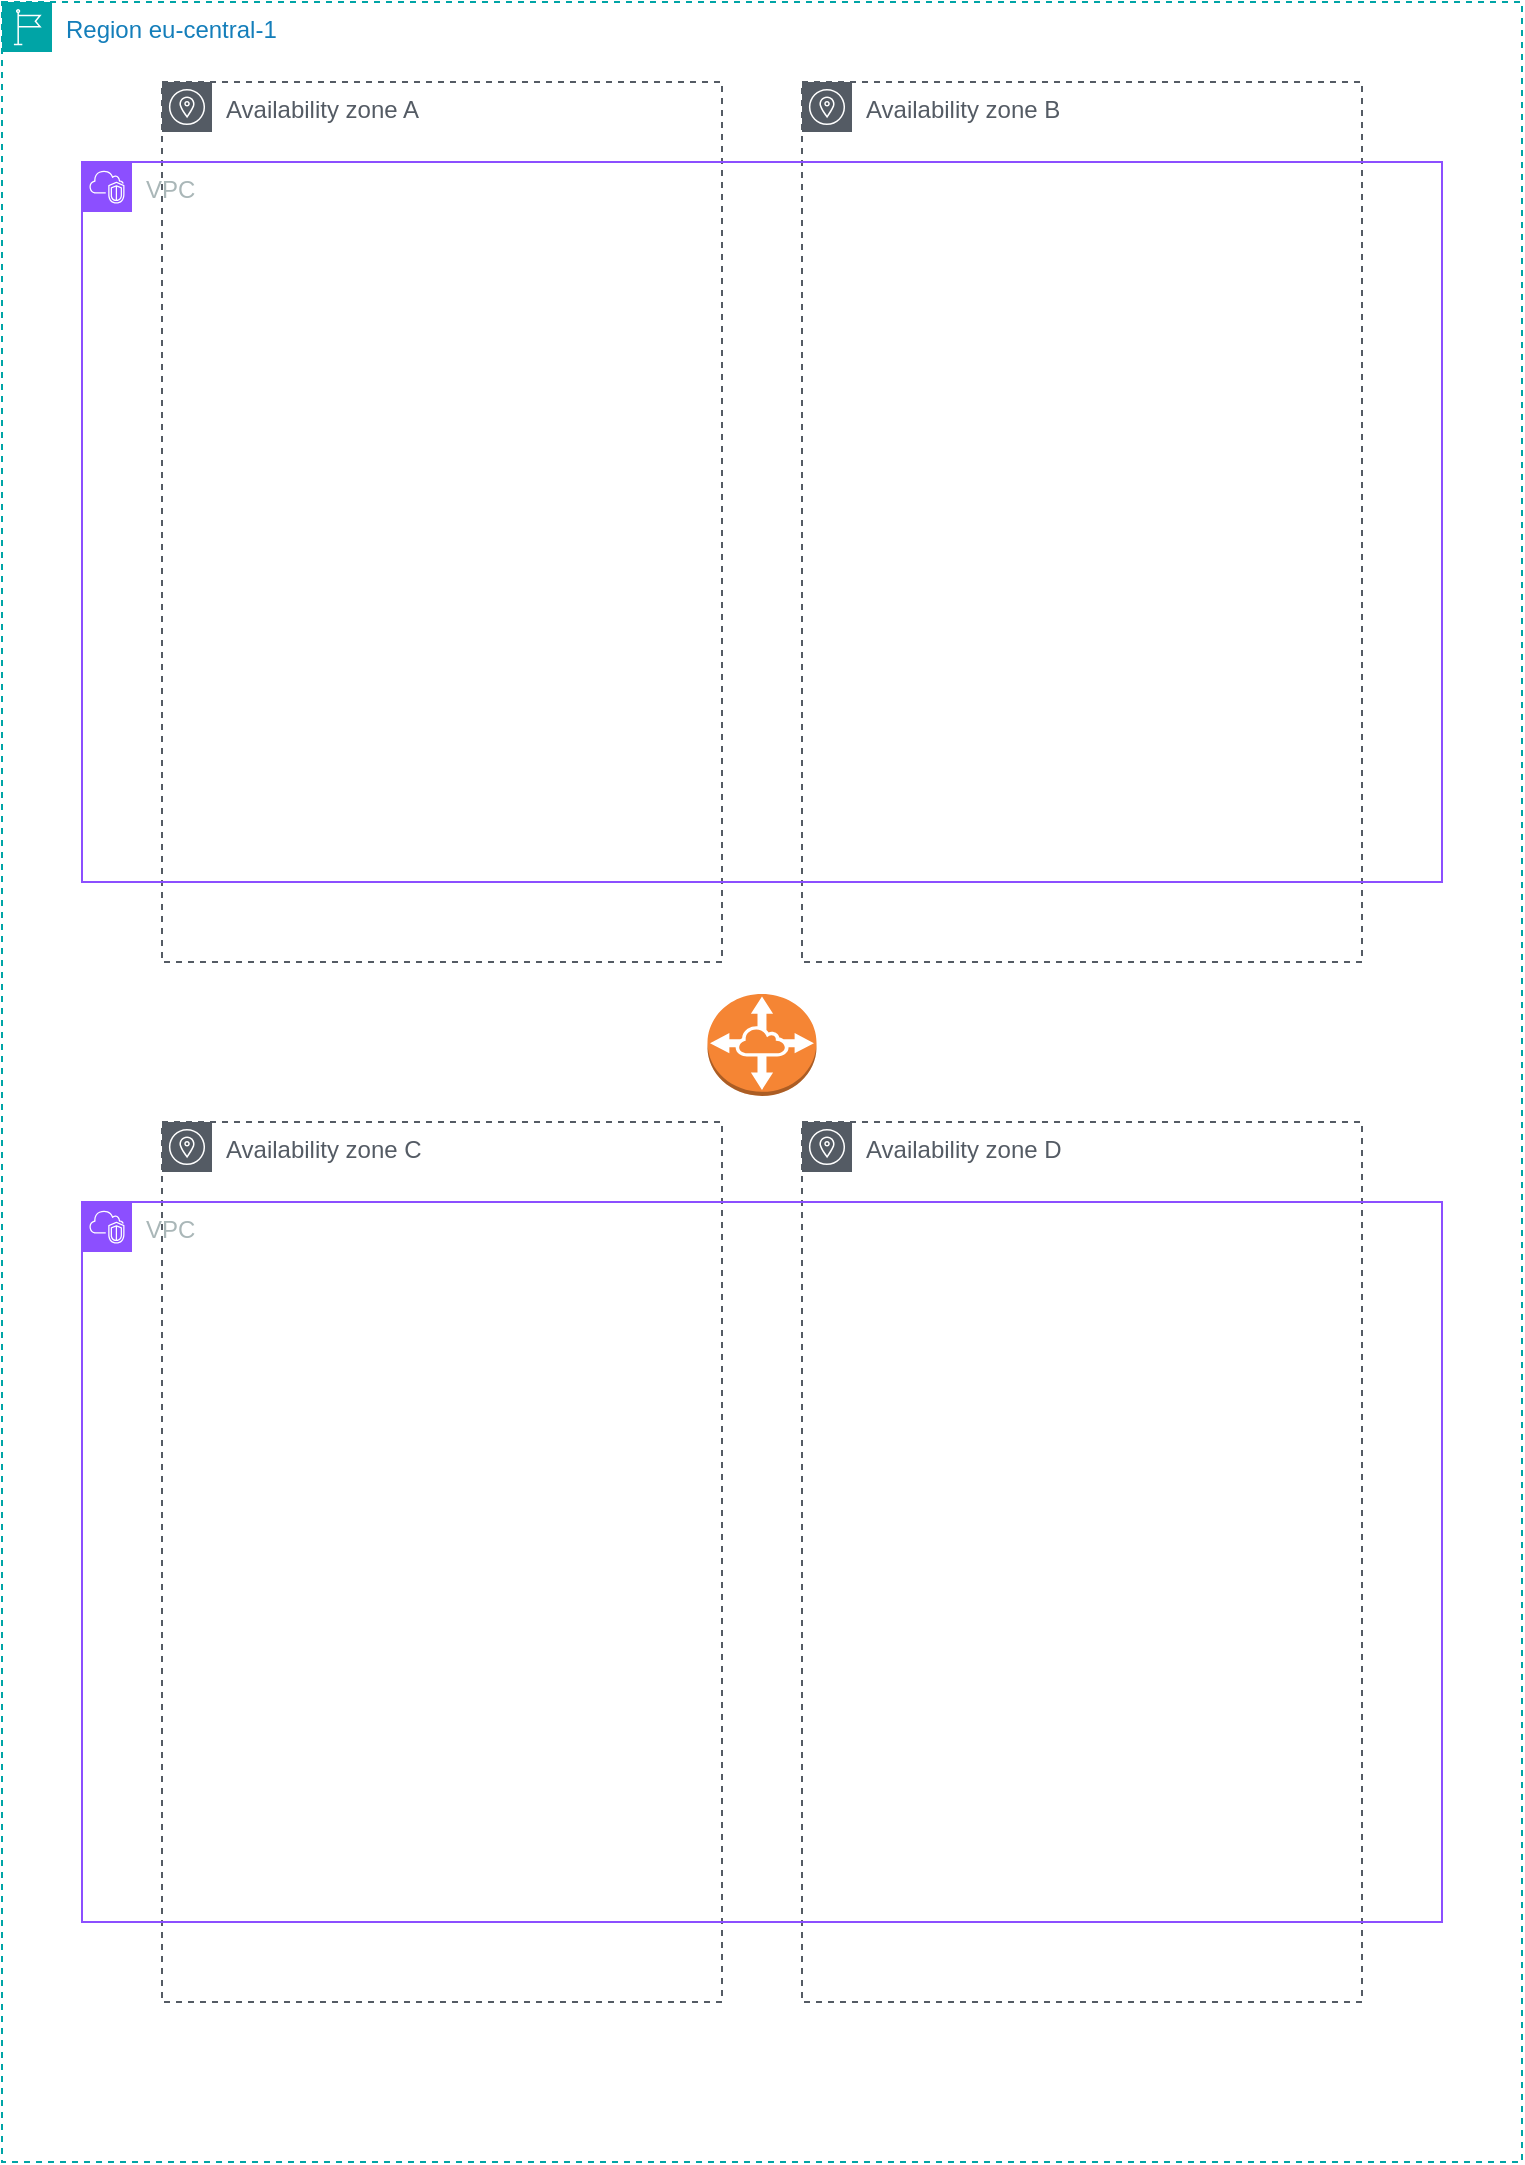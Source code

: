 <mxfile version="22.1.18" type="github">
  <diagram name="Page-1" id="b6D4jz3HzjE1hiPzRdWD">
    <mxGraphModel dx="1404" dy="701" grid="1" gridSize="10" guides="1" tooltips="1" connect="1" arrows="1" fold="1" page="1" pageScale="1" pageWidth="827" pageHeight="1169" math="0" shadow="0">
      <root>
        <mxCell id="0" />
        <mxCell id="1" parent="0" />
        <mxCell id="S3IekiKiwkdov-VBDk4H-1" value="Region eu-central-1" style="points=[[0,0],[0.25,0],[0.5,0],[0.75,0],[1,0],[1,0.25],[1,0.5],[1,0.75],[1,1],[0.75,1],[0.5,1],[0.25,1],[0,1],[0,0.75],[0,0.5],[0,0.25]];outlineConnect=0;gradientColor=none;html=1;whiteSpace=wrap;fontSize=12;fontStyle=0;container=1;pointerEvents=0;collapsible=0;recursiveResize=0;shape=mxgraph.aws4.group;grIcon=mxgraph.aws4.group_region;strokeColor=#00A4A6;fillColor=none;verticalAlign=top;align=left;spacingLeft=30;fontColor=#147EBA;dashed=1;" vertex="1" parent="1">
          <mxGeometry x="40" y="40" width="760" height="1080" as="geometry" />
        </mxCell>
        <mxCell id="S3IekiKiwkdov-VBDk4H-2" value="Availability zone A" style="sketch=0;outlineConnect=0;gradientColor=none;html=1;whiteSpace=wrap;fontSize=12;fontStyle=0;shape=mxgraph.aws4.group;grIcon=mxgraph.aws4.group_availability_zone;strokeColor=#545B64;fillColor=none;verticalAlign=top;align=left;spacingLeft=30;fontColor=#545B64;dashed=1;" vertex="1" parent="S3IekiKiwkdov-VBDk4H-1">
          <mxGeometry x="80" y="40" width="280" height="440" as="geometry" />
        </mxCell>
        <mxCell id="S3IekiKiwkdov-VBDk4H-3" value="Availability zone C" style="sketch=0;outlineConnect=0;gradientColor=none;html=1;whiteSpace=wrap;fontSize=12;fontStyle=0;shape=mxgraph.aws4.group;grIcon=mxgraph.aws4.group_availability_zone;strokeColor=#545B64;fillColor=none;verticalAlign=top;align=left;spacingLeft=30;fontColor=#545B64;dashed=1;" vertex="1" parent="S3IekiKiwkdov-VBDk4H-1">
          <mxGeometry x="80" y="560" width="280" height="440" as="geometry" />
        </mxCell>
        <mxCell id="S3IekiKiwkdov-VBDk4H-4" value="Availability zone D" style="sketch=0;outlineConnect=0;gradientColor=none;html=1;whiteSpace=wrap;fontSize=12;fontStyle=0;shape=mxgraph.aws4.group;grIcon=mxgraph.aws4.group_availability_zone;strokeColor=#545B64;fillColor=none;verticalAlign=top;align=left;spacingLeft=30;fontColor=#545B64;dashed=1;" vertex="1" parent="S3IekiKiwkdov-VBDk4H-1">
          <mxGeometry x="400" y="560" width="280" height="440" as="geometry" />
        </mxCell>
        <mxCell id="S3IekiKiwkdov-VBDk4H-5" value="Availability zone B" style="sketch=0;outlineConnect=0;gradientColor=none;html=1;whiteSpace=wrap;fontSize=12;fontStyle=0;shape=mxgraph.aws4.group;grIcon=mxgraph.aws4.group_availability_zone;strokeColor=#545B64;fillColor=none;verticalAlign=top;align=left;spacingLeft=30;fontColor=#545B64;dashed=1;" vertex="1" parent="S3IekiKiwkdov-VBDk4H-1">
          <mxGeometry x="400" y="40" width="280" height="440" as="geometry" />
        </mxCell>
        <mxCell id="S3IekiKiwkdov-VBDk4H-6" value="" style="outlineConnect=0;dashed=0;verticalLabelPosition=bottom;verticalAlign=top;align=center;html=1;shape=mxgraph.aws3.vpc_peering;fillColor=#F58534;gradientColor=none;" vertex="1" parent="S3IekiKiwkdov-VBDk4H-1">
          <mxGeometry x="352.75" y="496" width="54.5" height="51" as="geometry" />
        </mxCell>
        <mxCell id="S3IekiKiwkdov-VBDk4H-9" value="VPC" style="points=[[0,0],[0.25,0],[0.5,0],[0.75,0],[1,0],[1,0.25],[1,0.5],[1,0.75],[1,1],[0.75,1],[0.5,1],[0.25,1],[0,1],[0,0.75],[0,0.5],[0,0.25]];outlineConnect=0;gradientColor=none;html=1;whiteSpace=wrap;fontSize=12;fontStyle=0;container=1;pointerEvents=0;collapsible=0;recursiveResize=0;shape=mxgraph.aws4.group;grIcon=mxgraph.aws4.group_vpc2;strokeColor=#8C4FFF;fillColor=none;verticalAlign=top;align=left;spacingLeft=30;fontColor=#AAB7B8;dashed=0;" vertex="1" parent="S3IekiKiwkdov-VBDk4H-1">
          <mxGeometry x="40" y="80" width="680" height="360" as="geometry" />
        </mxCell>
        <mxCell id="S3IekiKiwkdov-VBDk4H-10" value="VPC" style="points=[[0,0],[0.25,0],[0.5,0],[0.75,0],[1,0],[1,0.25],[1,0.5],[1,0.75],[1,1],[0.75,1],[0.5,1],[0.25,1],[0,1],[0,0.75],[0,0.5],[0,0.25]];outlineConnect=0;gradientColor=none;html=1;whiteSpace=wrap;fontSize=12;fontStyle=0;container=1;pointerEvents=0;collapsible=0;recursiveResize=0;shape=mxgraph.aws4.group;grIcon=mxgraph.aws4.group_vpc2;strokeColor=#8C4FFF;fillColor=none;verticalAlign=top;align=left;spacingLeft=30;fontColor=#AAB7B8;dashed=0;" vertex="1" parent="S3IekiKiwkdov-VBDk4H-1">
          <mxGeometry x="40" y="600" width="680" height="360" as="geometry" />
        </mxCell>
      </root>
    </mxGraphModel>
  </diagram>
</mxfile>
